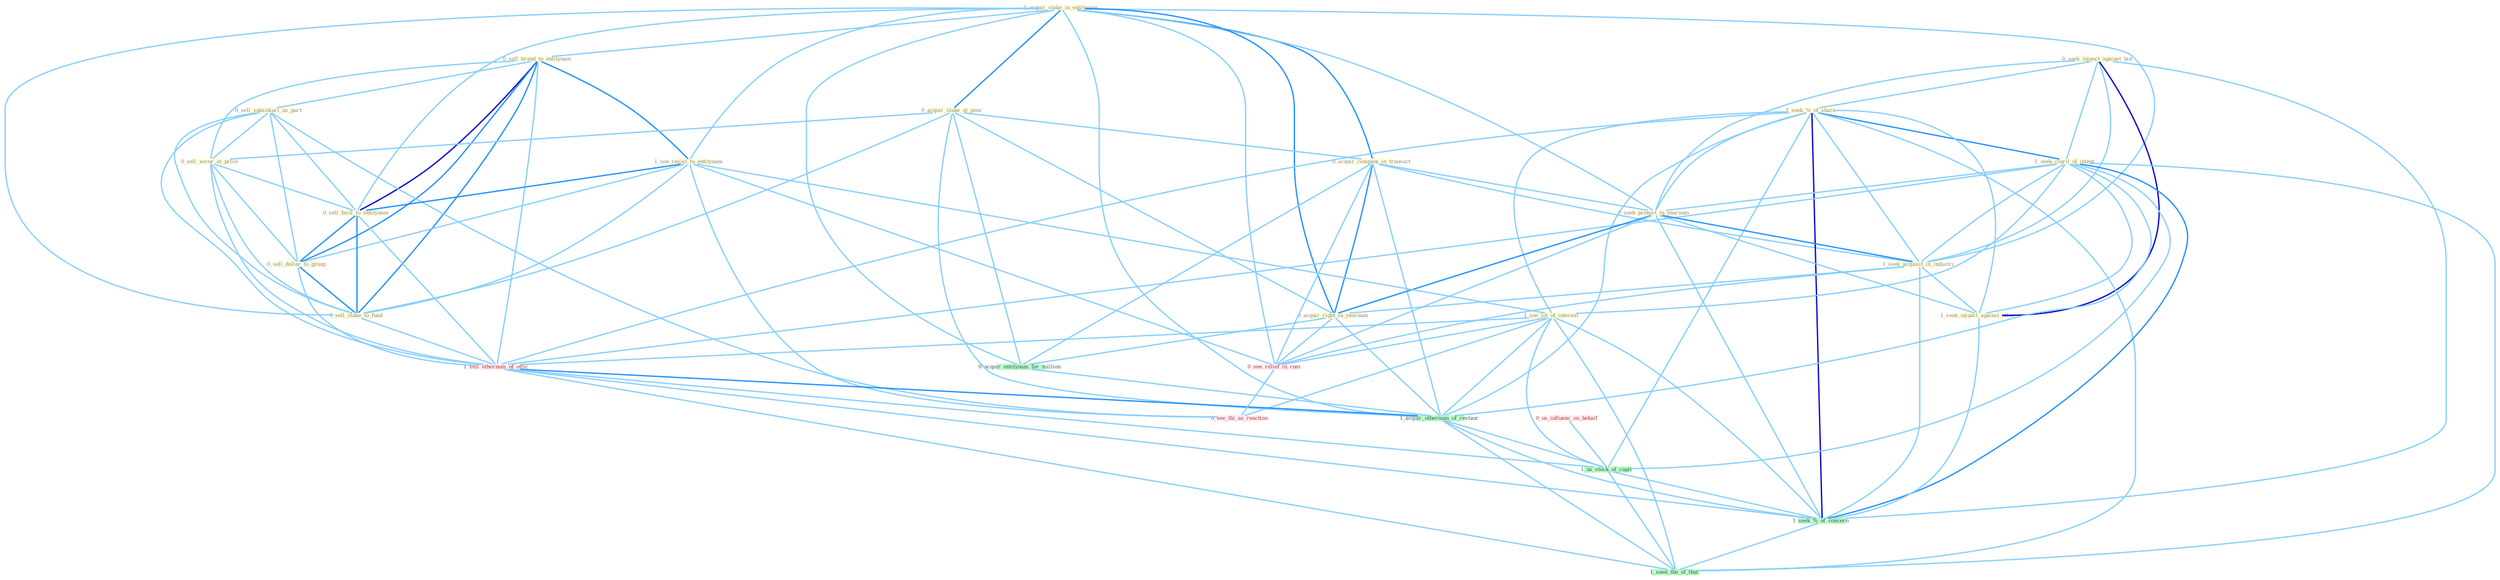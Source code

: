 Graph G{ 
    node
    [shape=polygon,style=filled,width=.5,height=.06,color="#BDFCC9",fixedsize=true,fontsize=4,
    fontcolor="#2f4f4f"];
    {node
    [color="#ffffe0", fontcolor="#8b7d6b"] "1_acquir_stake_in_entitynam " "0_sell_brand_to_entitynam " "0_seek_injunct_against_bid " "0_acquir_stake_at_penc " "0_sell_subsidiari_as_part " "0_acquir_compani_in_transact " "1_seek_%_of_share " "0_sell_secur_at_price " "1_seek_clarif_of_intent " "0_seek_protect_in_yearnum " "1_see_resist_to_entitynam " "1_seek_acquisit_in_industri " "0_sell_facil_to_entitynam " "0_sell_dollar_to_group " "0_acquir_right_in_yearnum " "0_sell_stake_to_fund " "1_see_lot_of_interest " "1_seek_injunct_against_offer "}
{node [color="#fff0f5", fontcolor="#b22222"] "1_sell_othernum_of_offic " "0_us_influenc_on_behalf " "0_see_relief_in_cost " "0_see_thi_as_reaction "}
edge [color="#B0E2FF"];

	"1_acquir_stake_in_entitynam " -- "0_sell_brand_to_entitynam " [w="1", color="#87cefa" ];
	"1_acquir_stake_in_entitynam " -- "0_acquir_stake_at_penc " [w="2", color="#1e90ff" , len=0.8];
	"1_acquir_stake_in_entitynam " -- "0_acquir_compani_in_transact " [w="2", color="#1e90ff" , len=0.8];
	"1_acquir_stake_in_entitynam " -- "0_seek_protect_in_yearnum " [w="1", color="#87cefa" ];
	"1_acquir_stake_in_entitynam " -- "1_see_resist_to_entitynam " [w="1", color="#87cefa" ];
	"1_acquir_stake_in_entitynam " -- "1_seek_acquisit_in_industri " [w="1", color="#87cefa" ];
	"1_acquir_stake_in_entitynam " -- "0_sell_facil_to_entitynam " [w="1", color="#87cefa" ];
	"1_acquir_stake_in_entitynam " -- "0_acquir_right_in_yearnum " [w="2", color="#1e90ff" , len=0.8];
	"1_acquir_stake_in_entitynam " -- "0_sell_stake_to_fund " [w="1", color="#87cefa" ];
	"1_acquir_stake_in_entitynam " -- "0_acquir_entitynam_for_million " [w="1", color="#87cefa" ];
	"1_acquir_stake_in_entitynam " -- "0_see_relief_in_cost " [w="1", color="#87cefa" ];
	"1_acquir_stake_in_entitynam " -- "1_acquir_othernum_of_restaur " [w="1", color="#87cefa" ];
	"0_sell_brand_to_entitynam " -- "0_sell_subsidiari_as_part " [w="1", color="#87cefa" ];
	"0_sell_brand_to_entitynam " -- "0_sell_secur_at_price " [w="1", color="#87cefa" ];
	"0_sell_brand_to_entitynam " -- "1_see_resist_to_entitynam " [w="2", color="#1e90ff" , len=0.8];
	"0_sell_brand_to_entitynam " -- "0_sell_facil_to_entitynam " [w="3", color="#0000cd" , len=0.6];
	"0_sell_brand_to_entitynam " -- "0_sell_dollar_to_group " [w="2", color="#1e90ff" , len=0.8];
	"0_sell_brand_to_entitynam " -- "0_sell_stake_to_fund " [w="2", color="#1e90ff" , len=0.8];
	"0_sell_brand_to_entitynam " -- "1_sell_othernum_of_offic " [w="1", color="#87cefa" ];
	"0_seek_injunct_against_bid " -- "1_seek_%_of_share " [w="1", color="#87cefa" ];
	"0_seek_injunct_against_bid " -- "1_seek_clarif_of_intent " [w="1", color="#87cefa" ];
	"0_seek_injunct_against_bid " -- "0_seek_protect_in_yearnum " [w="1", color="#87cefa" ];
	"0_seek_injunct_against_bid " -- "1_seek_acquisit_in_industri " [w="1", color="#87cefa" ];
	"0_seek_injunct_against_bid " -- "1_seek_injunct_against_offer " [w="3", color="#0000cd" , len=0.6];
	"0_seek_injunct_against_bid " -- "1_seek_%_of_concern " [w="1", color="#87cefa" ];
	"0_acquir_stake_at_penc " -- "0_acquir_compani_in_transact " [w="1", color="#87cefa" ];
	"0_acquir_stake_at_penc " -- "0_sell_secur_at_price " [w="1", color="#87cefa" ];
	"0_acquir_stake_at_penc " -- "0_acquir_right_in_yearnum " [w="1", color="#87cefa" ];
	"0_acquir_stake_at_penc " -- "0_sell_stake_to_fund " [w="1", color="#87cefa" ];
	"0_acquir_stake_at_penc " -- "0_acquir_entitynam_for_million " [w="1", color="#87cefa" ];
	"0_acquir_stake_at_penc " -- "1_acquir_othernum_of_restaur " [w="1", color="#87cefa" ];
	"0_sell_subsidiari_as_part " -- "0_sell_secur_at_price " [w="1", color="#87cefa" ];
	"0_sell_subsidiari_as_part " -- "0_sell_facil_to_entitynam " [w="1", color="#87cefa" ];
	"0_sell_subsidiari_as_part " -- "0_sell_dollar_to_group " [w="1", color="#87cefa" ];
	"0_sell_subsidiari_as_part " -- "0_sell_stake_to_fund " [w="1", color="#87cefa" ];
	"0_sell_subsidiari_as_part " -- "1_sell_othernum_of_offic " [w="1", color="#87cefa" ];
	"0_sell_subsidiari_as_part " -- "0_see_thi_as_reaction " [w="1", color="#87cefa" ];
	"0_acquir_compani_in_transact " -- "0_seek_protect_in_yearnum " [w="1", color="#87cefa" ];
	"0_acquir_compani_in_transact " -- "1_seek_acquisit_in_industri " [w="1", color="#87cefa" ];
	"0_acquir_compani_in_transact " -- "0_acquir_right_in_yearnum " [w="2", color="#1e90ff" , len=0.8];
	"0_acquir_compani_in_transact " -- "0_acquir_entitynam_for_million " [w="1", color="#87cefa" ];
	"0_acquir_compani_in_transact " -- "0_see_relief_in_cost " [w="1", color="#87cefa" ];
	"0_acquir_compani_in_transact " -- "1_acquir_othernum_of_restaur " [w="1", color="#87cefa" ];
	"1_seek_%_of_share " -- "1_seek_clarif_of_intent " [w="2", color="#1e90ff" , len=0.8];
	"1_seek_%_of_share " -- "0_seek_protect_in_yearnum " [w="1", color="#87cefa" ];
	"1_seek_%_of_share " -- "1_seek_acquisit_in_industri " [w="1", color="#87cefa" ];
	"1_seek_%_of_share " -- "1_see_lot_of_interest " [w="1", color="#87cefa" ];
	"1_seek_%_of_share " -- "1_seek_injunct_against_offer " [w="1", color="#87cefa" ];
	"1_seek_%_of_share " -- "1_sell_othernum_of_offic " [w="1", color="#87cefa" ];
	"1_seek_%_of_share " -- "1_acquir_othernum_of_restaur " [w="1", color="#87cefa" ];
	"1_seek_%_of_share " -- "1_us_stock_of_capit " [w="1", color="#87cefa" ];
	"1_seek_%_of_share " -- "1_seek_%_of_concern " [w="3", color="#0000cd" , len=0.6];
	"1_seek_%_of_share " -- "1_seen_the_of_that " [w="1", color="#87cefa" ];
	"0_sell_secur_at_price " -- "0_sell_facil_to_entitynam " [w="1", color="#87cefa" ];
	"0_sell_secur_at_price " -- "0_sell_dollar_to_group " [w="1", color="#87cefa" ];
	"0_sell_secur_at_price " -- "0_sell_stake_to_fund " [w="1", color="#87cefa" ];
	"0_sell_secur_at_price " -- "1_sell_othernum_of_offic " [w="1", color="#87cefa" ];
	"1_seek_clarif_of_intent " -- "0_seek_protect_in_yearnum " [w="1", color="#87cefa" ];
	"1_seek_clarif_of_intent " -- "1_seek_acquisit_in_industri " [w="1", color="#87cefa" ];
	"1_seek_clarif_of_intent " -- "1_see_lot_of_interest " [w="1", color="#87cefa" ];
	"1_seek_clarif_of_intent " -- "1_seek_injunct_against_offer " [w="1", color="#87cefa" ];
	"1_seek_clarif_of_intent " -- "1_sell_othernum_of_offic " [w="1", color="#87cefa" ];
	"1_seek_clarif_of_intent " -- "1_acquir_othernum_of_restaur " [w="1", color="#87cefa" ];
	"1_seek_clarif_of_intent " -- "1_us_stock_of_capit " [w="1", color="#87cefa" ];
	"1_seek_clarif_of_intent " -- "1_seek_%_of_concern " [w="2", color="#1e90ff" , len=0.8];
	"1_seek_clarif_of_intent " -- "1_seen_the_of_that " [w="1", color="#87cefa" ];
	"0_seek_protect_in_yearnum " -- "1_seek_acquisit_in_industri " [w="2", color="#1e90ff" , len=0.8];
	"0_seek_protect_in_yearnum " -- "0_acquir_right_in_yearnum " [w="2", color="#1e90ff" , len=0.8];
	"0_seek_protect_in_yearnum " -- "1_seek_injunct_against_offer " [w="1", color="#87cefa" ];
	"0_seek_protect_in_yearnum " -- "0_see_relief_in_cost " [w="1", color="#87cefa" ];
	"0_seek_protect_in_yearnum " -- "1_seek_%_of_concern " [w="1", color="#87cefa" ];
	"1_see_resist_to_entitynam " -- "0_sell_facil_to_entitynam " [w="2", color="#1e90ff" , len=0.8];
	"1_see_resist_to_entitynam " -- "0_sell_dollar_to_group " [w="1", color="#87cefa" ];
	"1_see_resist_to_entitynam " -- "0_sell_stake_to_fund " [w="1", color="#87cefa" ];
	"1_see_resist_to_entitynam " -- "1_see_lot_of_interest " [w="1", color="#87cefa" ];
	"1_see_resist_to_entitynam " -- "0_see_relief_in_cost " [w="1", color="#87cefa" ];
	"1_see_resist_to_entitynam " -- "0_see_thi_as_reaction " [w="1", color="#87cefa" ];
	"1_seek_acquisit_in_industri " -- "0_acquir_right_in_yearnum " [w="1", color="#87cefa" ];
	"1_seek_acquisit_in_industri " -- "1_seek_injunct_against_offer " [w="1", color="#87cefa" ];
	"1_seek_acquisit_in_industri " -- "0_see_relief_in_cost " [w="1", color="#87cefa" ];
	"1_seek_acquisit_in_industri " -- "1_seek_%_of_concern " [w="1", color="#87cefa" ];
	"0_sell_facil_to_entitynam " -- "0_sell_dollar_to_group " [w="2", color="#1e90ff" , len=0.8];
	"0_sell_facil_to_entitynam " -- "0_sell_stake_to_fund " [w="2", color="#1e90ff" , len=0.8];
	"0_sell_facil_to_entitynam " -- "1_sell_othernum_of_offic " [w="1", color="#87cefa" ];
	"0_sell_dollar_to_group " -- "0_sell_stake_to_fund " [w="2", color="#1e90ff" , len=0.8];
	"0_sell_dollar_to_group " -- "1_sell_othernum_of_offic " [w="1", color="#87cefa" ];
	"0_acquir_right_in_yearnum " -- "0_acquir_entitynam_for_million " [w="1", color="#87cefa" ];
	"0_acquir_right_in_yearnum " -- "0_see_relief_in_cost " [w="1", color="#87cefa" ];
	"0_acquir_right_in_yearnum " -- "1_acquir_othernum_of_restaur " [w="1", color="#87cefa" ];
	"0_sell_stake_to_fund " -- "1_sell_othernum_of_offic " [w="1", color="#87cefa" ];
	"1_see_lot_of_interest " -- "1_sell_othernum_of_offic " [w="1", color="#87cefa" ];
	"1_see_lot_of_interest " -- "0_see_relief_in_cost " [w="1", color="#87cefa" ];
	"1_see_lot_of_interest " -- "0_see_thi_as_reaction " [w="1", color="#87cefa" ];
	"1_see_lot_of_interest " -- "1_acquir_othernum_of_restaur " [w="1", color="#87cefa" ];
	"1_see_lot_of_interest " -- "1_us_stock_of_capit " [w="1", color="#87cefa" ];
	"1_see_lot_of_interest " -- "1_seek_%_of_concern " [w="1", color="#87cefa" ];
	"1_see_lot_of_interest " -- "1_seen_the_of_that " [w="1", color="#87cefa" ];
	"1_seek_injunct_against_offer " -- "1_seek_%_of_concern " [w="1", color="#87cefa" ];
	"0_acquir_entitynam_for_million " -- "1_acquir_othernum_of_restaur " [w="1", color="#87cefa" ];
	"1_sell_othernum_of_offic " -- "1_acquir_othernum_of_restaur " [w="2", color="#1e90ff" , len=0.8];
	"1_sell_othernum_of_offic " -- "1_us_stock_of_capit " [w="1", color="#87cefa" ];
	"1_sell_othernum_of_offic " -- "1_seek_%_of_concern " [w="1", color="#87cefa" ];
	"1_sell_othernum_of_offic " -- "1_seen_the_of_that " [w="1", color="#87cefa" ];
	"0_us_influenc_on_behalf " -- "1_us_stock_of_capit " [w="1", color="#87cefa" ];
	"0_see_relief_in_cost " -- "0_see_thi_as_reaction " [w="1", color="#87cefa" ];
	"1_acquir_othernum_of_restaur " -- "1_us_stock_of_capit " [w="1", color="#87cefa" ];
	"1_acquir_othernum_of_restaur " -- "1_seek_%_of_concern " [w="1", color="#87cefa" ];
	"1_acquir_othernum_of_restaur " -- "1_seen_the_of_that " [w="1", color="#87cefa" ];
	"1_us_stock_of_capit " -- "1_seek_%_of_concern " [w="1", color="#87cefa" ];
	"1_us_stock_of_capit " -- "1_seen_the_of_that " [w="1", color="#87cefa" ];
	"1_seek_%_of_concern " -- "1_seen_the_of_that " [w="1", color="#87cefa" ];
}